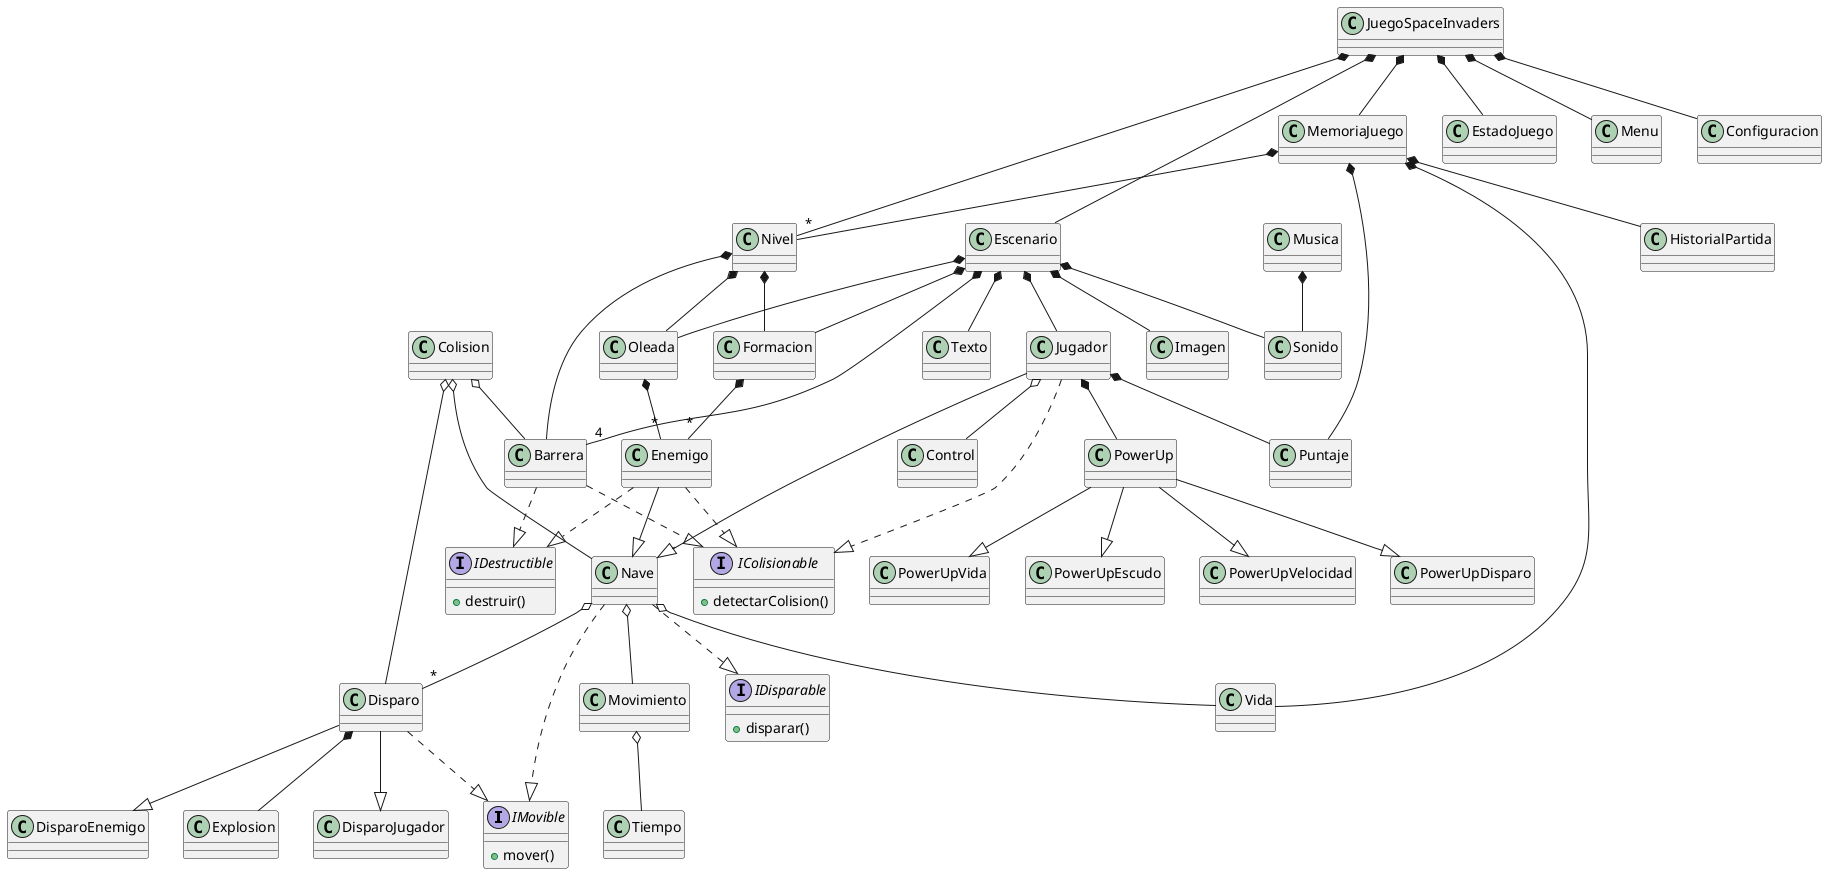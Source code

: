 @startuml

interface IMovible {
  +mover()
}

interface IDisparable {
  +disparar()
}

interface IColisionable {
  +detectarColision()
}

interface IDestructible {
  +destruir()
}

class JuegoSpaceInvaders
class Escenario
class Nivel
class Jugador
class Enemigo
class Nave
class Formacion
class Barrera
class Disparo
class Vida
class Movimiento
class Colision
class Tiempo
class Puntaje
class Control
class Oleada
class MemoriaJuego
class DisparoJugador
class DisparoEnemigo
class PowerUp
class PowerUpVida
class PowerUpEscudo
class PowerUpVelocidad
class PowerUpDisparo
class Explosion
class EstadoJuego
class HistorialPartida
class Sonido
class Musica
class Imagen
class Texto
class Menu
class Configuracion

JuegoSpaceInvaders *-- Escenario
JuegoSpaceInvaders *-- "*" Nivel
JuegoSpaceInvaders *-- MemoriaJuego
JuegoSpaceInvaders *-- EstadoJuego
JuegoSpaceInvaders *-- Menu
JuegoSpaceInvaders *-- Configuracion

Escenario *-- Jugador
Escenario *-- Formacion
Escenario *-- "4" Barrera
Escenario *-- Oleada
Escenario *-- Sonido
Escenario *-- Imagen
Escenario *-- Texto

Jugador --|> Nave
Enemigo --|> Nave

Formacion *-- "*" Enemigo
Oleada *-- "*" Enemigo

Nave o-- "*" Disparo
Nave o-- Vida
Nave o-- Movimiento

Disparo --|> DisparoJugador
Disparo --|> DisparoEnemigo
Disparo *-- Explosion

Colision o-- Disparo
Colision o-- Nave
Colision o-- Barrera

Jugador *-- Puntaje
Jugador o-- Control
Jugador *-- PowerUp

PowerUp --|> PowerUpVida
PowerUp --|> PowerUpEscudo
PowerUp --|> PowerUpVelocidad
PowerUp --|> PowerUpDisparo

Movimiento o-- Tiempo

Nivel *-- Formacion
Nivel *-- Barrera
Nivel *-- Oleada

MemoriaJuego *-- Puntaje
MemoriaJuego *-- Nivel
MemoriaJuego *-- Vida
MemoriaJuego *-- HistorialPartida

Musica *-- Sonido

Nave ..|> IMovible
Nave ..|> IDisparable
Disparo ..|> IMovible
Barrera ..|> IColisionable
Enemigo ..|> IColisionable
Jugador ..|> IColisionable
Barrera ..|> IDestructible
Enemigo ..|> IDestructible

@enduml
